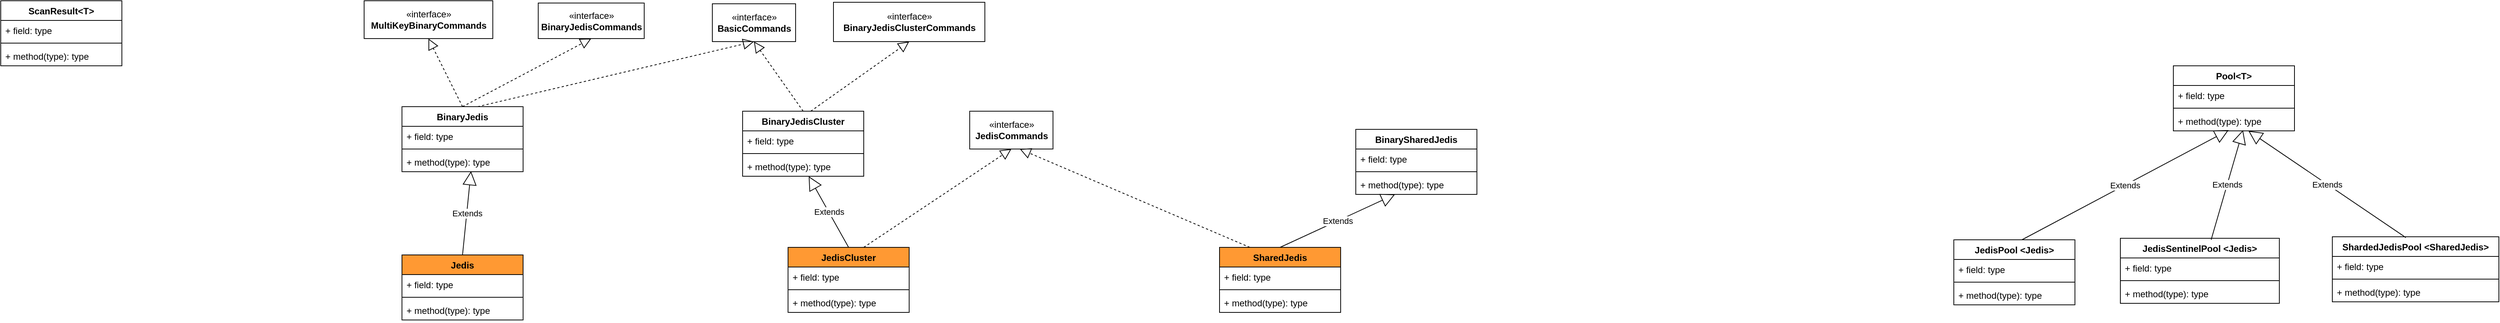 <mxfile version="13.9.8" type="device"><diagram id="zHo9ZQIUBLA-3ywJ099l" name="第 1 页"><mxGraphModel dx="1395" dy="704" grid="1" gridSize="10" guides="1" tooltips="1" connect="1" arrows="1" fold="1" page="1" pageScale="1" pageWidth="33000" pageHeight="46081" math="0" shadow="0"><root><mxCell id="0"/><mxCell id="1" parent="0"/><mxCell id="RMdQdGHedfBJhvrGw7xz-1" value="ScanResult&lt;T&gt;" style="swimlane;fontStyle=1;align=center;verticalAlign=top;childLayout=stackLayout;horizontal=1;startSize=26;horizontalStack=0;resizeParent=1;resizeParentMax=0;resizeLast=0;collapsible=1;marginBottom=0;" parent="1" vertex="1"><mxGeometry x="320" y="240" width="160" height="86" as="geometry"/></mxCell><mxCell id="RMdQdGHedfBJhvrGw7xz-2" value="+ field: type" style="text;strokeColor=none;fillColor=none;align=left;verticalAlign=top;spacingLeft=4;spacingRight=4;overflow=hidden;rotatable=0;points=[[0,0.5],[1,0.5]];portConstraint=eastwest;" parent="RMdQdGHedfBJhvrGw7xz-1" vertex="1"><mxGeometry y="26" width="160" height="26" as="geometry"/></mxCell><mxCell id="RMdQdGHedfBJhvrGw7xz-3" value="" style="line;strokeWidth=1;fillColor=none;align=left;verticalAlign=middle;spacingTop=-1;spacingLeft=3;spacingRight=3;rotatable=0;labelPosition=right;points=[];portConstraint=eastwest;" parent="RMdQdGHedfBJhvrGw7xz-1" vertex="1"><mxGeometry y="52" width="160" height="8" as="geometry"/></mxCell><mxCell id="RMdQdGHedfBJhvrGw7xz-4" value="+ method(type): type" style="text;strokeColor=none;fillColor=none;align=left;verticalAlign=top;spacingLeft=4;spacingRight=4;overflow=hidden;rotatable=0;points=[[0,0.5],[1,0.5]];portConstraint=eastwest;" parent="RMdQdGHedfBJhvrGw7xz-1" vertex="1"><mxGeometry y="60" width="160" height="26" as="geometry"/></mxCell><mxCell id="Lz0G5NmukoS1yir2PJES-1" value="JedisCluster" style="swimlane;fontStyle=1;align=center;verticalAlign=top;childLayout=stackLayout;horizontal=1;startSize=26;horizontalStack=0;resizeParent=1;resizeParentMax=0;resizeLast=0;collapsible=1;marginBottom=0;fillColor=#FF9933;" vertex="1" parent="1"><mxGeometry x="1360" y="566" width="160" height="86" as="geometry"/></mxCell><mxCell id="Lz0G5NmukoS1yir2PJES-9" value="Extends" style="endArrow=block;endSize=16;endFill=0;html=1;" edge="1" parent="Lz0G5NmukoS1yir2PJES-1" target="Lz0G5NmukoS1yir2PJES-8"><mxGeometry width="160" relative="1" as="geometry"><mxPoint x="80" as="sourcePoint"/><mxPoint x="240" as="targetPoint"/></mxGeometry></mxCell><mxCell id="Lz0G5NmukoS1yir2PJES-11" value="" style="endArrow=block;dashed=1;endFill=0;endSize=12;html=1;entryX=0.5;entryY=1;entryDx=0;entryDy=0;" edge="1" parent="Lz0G5NmukoS1yir2PJES-1" target="Lz0G5NmukoS1yir2PJES-10"><mxGeometry width="160" relative="1" as="geometry"><mxPoint x="100" as="sourcePoint"/><mxPoint x="260" as="targetPoint"/></mxGeometry></mxCell><mxCell id="Lz0G5NmukoS1yir2PJES-2" value="+ field: type" style="text;strokeColor=none;fillColor=none;align=left;verticalAlign=top;spacingLeft=4;spacingRight=4;overflow=hidden;rotatable=0;points=[[0,0.5],[1,0.5]];portConstraint=eastwest;" vertex="1" parent="Lz0G5NmukoS1yir2PJES-1"><mxGeometry y="26" width="160" height="26" as="geometry"/></mxCell><mxCell id="Lz0G5NmukoS1yir2PJES-3" value="" style="line;strokeWidth=1;fillColor=none;align=left;verticalAlign=middle;spacingTop=-1;spacingLeft=3;spacingRight=3;rotatable=0;labelPosition=right;points=[];portConstraint=eastwest;" vertex="1" parent="Lz0G5NmukoS1yir2PJES-1"><mxGeometry y="52" width="160" height="8" as="geometry"/></mxCell><mxCell id="Lz0G5NmukoS1yir2PJES-4" value="+ method(type): type" style="text;strokeColor=none;fillColor=none;align=left;verticalAlign=top;spacingLeft=4;spacingRight=4;overflow=hidden;rotatable=0;points=[[0,0.5],[1,0.5]];portConstraint=eastwest;" vertex="1" parent="Lz0G5NmukoS1yir2PJES-1"><mxGeometry y="60" width="160" height="26" as="geometry"/></mxCell><mxCell id="Lz0G5NmukoS1yir2PJES-5" value="BinaryJedisCluster" style="swimlane;fontStyle=1;align=center;verticalAlign=top;childLayout=stackLayout;horizontal=1;startSize=26;horizontalStack=0;resizeParent=1;resizeParentMax=0;resizeLast=0;collapsible=1;marginBottom=0;" vertex="1" parent="1"><mxGeometry x="1300" y="386" width="160" height="86" as="geometry"/></mxCell><mxCell id="Lz0G5NmukoS1yir2PJES-15" value="" style="endArrow=block;dashed=1;endFill=0;endSize=12;html=1;entryX=0.5;entryY=1;entryDx=0;entryDy=0;" edge="1" parent="Lz0G5NmukoS1yir2PJES-5" target="Lz0G5NmukoS1yir2PJES-12"><mxGeometry width="160" relative="1" as="geometry"><mxPoint x="80" as="sourcePoint"/><mxPoint x="240" as="targetPoint"/></mxGeometry></mxCell><mxCell id="Lz0G5NmukoS1yir2PJES-18" value="" style="endArrow=block;dashed=1;endFill=0;endSize=12;html=1;entryX=0.5;entryY=1;entryDx=0;entryDy=0;" edge="1" parent="Lz0G5NmukoS1yir2PJES-5" target="Lz0G5NmukoS1yir2PJES-16"><mxGeometry width="160" relative="1" as="geometry"><mxPoint x="90" as="sourcePoint"/><mxPoint x="250" as="targetPoint"/></mxGeometry></mxCell><mxCell id="Lz0G5NmukoS1yir2PJES-6" value="+ field: type" style="text;strokeColor=none;fillColor=none;align=left;verticalAlign=top;spacingLeft=4;spacingRight=4;overflow=hidden;rotatable=0;points=[[0,0.5],[1,0.5]];portConstraint=eastwest;" vertex="1" parent="Lz0G5NmukoS1yir2PJES-5"><mxGeometry y="26" width="160" height="26" as="geometry"/></mxCell><mxCell id="Lz0G5NmukoS1yir2PJES-7" value="" style="line;strokeWidth=1;fillColor=none;align=left;verticalAlign=middle;spacingTop=-1;spacingLeft=3;spacingRight=3;rotatable=0;labelPosition=right;points=[];portConstraint=eastwest;" vertex="1" parent="Lz0G5NmukoS1yir2PJES-5"><mxGeometry y="52" width="160" height="8" as="geometry"/></mxCell><mxCell id="Lz0G5NmukoS1yir2PJES-8" value="+ method(type): type" style="text;strokeColor=none;fillColor=none;align=left;verticalAlign=top;spacingLeft=4;spacingRight=4;overflow=hidden;rotatable=0;points=[[0,0.5],[1,0.5]];portConstraint=eastwest;" vertex="1" parent="Lz0G5NmukoS1yir2PJES-5"><mxGeometry y="60" width="160" height="26" as="geometry"/></mxCell><mxCell id="Lz0G5NmukoS1yir2PJES-10" value="«interface»&lt;br&gt;&lt;b&gt;JedisCommands&lt;/b&gt;" style="html=1;" vertex="1" parent="1"><mxGeometry x="1600" y="386" width="110" height="50" as="geometry"/></mxCell><mxCell id="Lz0G5NmukoS1yir2PJES-12" value="«interface»&lt;br&gt;&lt;b&gt;BasicCommands&lt;/b&gt;" style="html=1;" vertex="1" parent="1"><mxGeometry x="1260" y="244" width="110" height="50" as="geometry"/></mxCell><mxCell id="Lz0G5NmukoS1yir2PJES-16" value="«interface»&lt;br&gt;&lt;b&gt;BinaryJedisClusterCommands&lt;/b&gt;" style="html=1;" vertex="1" parent="1"><mxGeometry x="1420" y="242" width="200" height="52" as="geometry"/></mxCell><mxCell id="Lz0G5NmukoS1yir2PJES-19" value="Jedis" style="swimlane;fontStyle=1;align=center;verticalAlign=top;childLayout=stackLayout;horizontal=1;startSize=26;horizontalStack=0;resizeParent=1;resizeParentMax=0;resizeLast=0;collapsible=1;marginBottom=0;fillColor=#FF9933;" vertex="1" parent="1"><mxGeometry x="850" y="576" width="160" height="86" as="geometry"/></mxCell><mxCell id="Lz0G5NmukoS1yir2PJES-20" value="+ field: type" style="text;strokeColor=none;fillColor=none;align=left;verticalAlign=top;spacingLeft=4;spacingRight=4;overflow=hidden;rotatable=0;points=[[0,0.5],[1,0.5]];portConstraint=eastwest;" vertex="1" parent="Lz0G5NmukoS1yir2PJES-19"><mxGeometry y="26" width="160" height="26" as="geometry"/></mxCell><mxCell id="Lz0G5NmukoS1yir2PJES-21" value="" style="line;strokeWidth=1;fillColor=none;align=left;verticalAlign=middle;spacingTop=-1;spacingLeft=3;spacingRight=3;rotatable=0;labelPosition=right;points=[];portConstraint=eastwest;" vertex="1" parent="Lz0G5NmukoS1yir2PJES-19"><mxGeometry y="52" width="160" height="8" as="geometry"/></mxCell><mxCell id="Lz0G5NmukoS1yir2PJES-22" value="+ method(type): type" style="text;strokeColor=none;fillColor=none;align=left;verticalAlign=top;spacingLeft=4;spacingRight=4;overflow=hidden;rotatable=0;points=[[0,0.5],[1,0.5]];portConstraint=eastwest;" vertex="1" parent="Lz0G5NmukoS1yir2PJES-19"><mxGeometry y="60" width="160" height="26" as="geometry"/></mxCell><mxCell id="Lz0G5NmukoS1yir2PJES-23" value="BinaryJedis" style="swimlane;fontStyle=1;align=center;verticalAlign=top;childLayout=stackLayout;horizontal=1;startSize=26;horizontalStack=0;resizeParent=1;resizeParentMax=0;resizeLast=0;collapsible=1;marginBottom=0;" vertex="1" parent="1"><mxGeometry x="850" y="380" width="160" height="86" as="geometry"/></mxCell><mxCell id="Lz0G5NmukoS1yir2PJES-28" value="" style="endArrow=block;dashed=1;endFill=0;endSize=12;html=1;entryX=0.5;entryY=1;entryDx=0;entryDy=0;" edge="1" parent="Lz0G5NmukoS1yir2PJES-23" target="Lz0G5NmukoS1yir2PJES-12"><mxGeometry width="160" relative="1" as="geometry"><mxPoint x="100" as="sourcePoint"/><mxPoint x="260" as="targetPoint"/></mxGeometry></mxCell><mxCell id="Lz0G5NmukoS1yir2PJES-32" value="" style="endArrow=block;dashed=1;endFill=0;endSize=12;html=1;entryX=0.5;entryY=1;entryDx=0;entryDy=0;" edge="1" parent="Lz0G5NmukoS1yir2PJES-23" target="Lz0G5NmukoS1yir2PJES-31"><mxGeometry width="160" relative="1" as="geometry"><mxPoint x="80" as="sourcePoint"/><mxPoint x="240" as="targetPoint"/></mxGeometry></mxCell><mxCell id="Lz0G5NmukoS1yir2PJES-24" value="+ field: type" style="text;strokeColor=none;fillColor=none;align=left;verticalAlign=top;spacingLeft=4;spacingRight=4;overflow=hidden;rotatable=0;points=[[0,0.5],[1,0.5]];portConstraint=eastwest;" vertex="1" parent="Lz0G5NmukoS1yir2PJES-23"><mxGeometry y="26" width="160" height="26" as="geometry"/></mxCell><mxCell id="Lz0G5NmukoS1yir2PJES-25" value="" style="line;strokeWidth=1;fillColor=none;align=left;verticalAlign=middle;spacingTop=-1;spacingLeft=3;spacingRight=3;rotatable=0;labelPosition=right;points=[];portConstraint=eastwest;" vertex="1" parent="Lz0G5NmukoS1yir2PJES-23"><mxGeometry y="52" width="160" height="8" as="geometry"/></mxCell><mxCell id="Lz0G5NmukoS1yir2PJES-26" value="+ method(type): type" style="text;strokeColor=none;fillColor=none;align=left;verticalAlign=top;spacingLeft=4;spacingRight=4;overflow=hidden;rotatable=0;points=[[0,0.5],[1,0.5]];portConstraint=eastwest;" vertex="1" parent="Lz0G5NmukoS1yir2PJES-23"><mxGeometry y="60" width="160" height="26" as="geometry"/></mxCell><mxCell id="Lz0G5NmukoS1yir2PJES-27" value="Extends" style="endArrow=block;endSize=16;endFill=0;html=1;entryX=0.57;entryY=0.974;entryDx=0;entryDy=0;entryPerimeter=0;exitX=0.5;exitY=0;exitDx=0;exitDy=0;" edge="1" parent="1" source="Lz0G5NmukoS1yir2PJES-19" target="Lz0G5NmukoS1yir2PJES-26"><mxGeometry width="160" relative="1" as="geometry"><mxPoint x="1030" y="570" as="sourcePoint"/><mxPoint x="1190" y="570" as="targetPoint"/></mxGeometry></mxCell><mxCell id="Lz0G5NmukoS1yir2PJES-29" value="«interface»&lt;br&gt;&lt;b&gt;BinaryJedisCommands&lt;/b&gt;" style="html=1;" vertex="1" parent="1"><mxGeometry x="1030" y="243" width="140" height="47" as="geometry"/></mxCell><mxCell id="Lz0G5NmukoS1yir2PJES-30" value="" style="endArrow=block;dashed=1;endFill=0;endSize=12;html=1;entryX=0.5;entryY=1;entryDx=0;entryDy=0;exitX=0.5;exitY=0;exitDx=0;exitDy=0;" edge="1" parent="1" source="Lz0G5NmukoS1yir2PJES-23" target="Lz0G5NmukoS1yir2PJES-29"><mxGeometry width="160" relative="1" as="geometry"><mxPoint x="1100" y="390" as="sourcePoint"/><mxPoint x="1260" y="390" as="targetPoint"/></mxGeometry></mxCell><mxCell id="Lz0G5NmukoS1yir2PJES-31" value="«interface»&lt;br&gt;&lt;b&gt;MultiKeyBinaryCommands&lt;/b&gt;" style="html=1;" vertex="1" parent="1"><mxGeometry x="800" y="240" width="170" height="50" as="geometry"/></mxCell><mxCell id="Lz0G5NmukoS1yir2PJES-33" value="Pool&lt;T&gt;" style="swimlane;fontStyle=1;align=center;verticalAlign=top;childLayout=stackLayout;horizontal=1;startSize=26;horizontalStack=0;resizeParent=1;resizeParentMax=0;resizeLast=0;collapsible=1;marginBottom=0;fillColor=#FFFFFF;" vertex="1" parent="1"><mxGeometry x="3190" y="326" width="160" height="86" as="geometry"/></mxCell><mxCell id="Lz0G5NmukoS1yir2PJES-34" value="+ field: type" style="text;strokeColor=none;fillColor=none;align=left;verticalAlign=top;spacingLeft=4;spacingRight=4;overflow=hidden;rotatable=0;points=[[0,0.5],[1,0.5]];portConstraint=eastwest;" vertex="1" parent="Lz0G5NmukoS1yir2PJES-33"><mxGeometry y="26" width="160" height="26" as="geometry"/></mxCell><mxCell id="Lz0G5NmukoS1yir2PJES-35" value="" style="line;strokeWidth=1;fillColor=none;align=left;verticalAlign=middle;spacingTop=-1;spacingLeft=3;spacingRight=3;rotatable=0;labelPosition=right;points=[];portConstraint=eastwest;" vertex="1" parent="Lz0G5NmukoS1yir2PJES-33"><mxGeometry y="52" width="160" height="8" as="geometry"/></mxCell><mxCell id="Lz0G5NmukoS1yir2PJES-36" value="+ method(type): type" style="text;strokeColor=none;fillColor=none;align=left;verticalAlign=top;spacingLeft=4;spacingRight=4;overflow=hidden;rotatable=0;points=[[0,0.5],[1,0.5]];portConstraint=eastwest;" vertex="1" parent="Lz0G5NmukoS1yir2PJES-33"><mxGeometry y="60" width="160" height="26" as="geometry"/></mxCell><mxCell id="Lz0G5NmukoS1yir2PJES-37" value="JedisPool &lt;Jedis&gt;" style="swimlane;fontStyle=1;align=center;verticalAlign=top;childLayout=stackLayout;horizontal=1;startSize=26;horizontalStack=0;resizeParent=1;resizeParentMax=0;resizeLast=0;collapsible=1;marginBottom=0;fillColor=#FFFFFF;" vertex="1" parent="1"><mxGeometry x="2900" y="556" width="160" height="86" as="geometry"/></mxCell><mxCell id="Lz0G5NmukoS1yir2PJES-41" value="Extends" style="endArrow=block;endSize=16;endFill=0;html=1;entryX=0.456;entryY=0.962;entryDx=0;entryDy=0;entryPerimeter=0;" edge="1" parent="Lz0G5NmukoS1yir2PJES-37" target="Lz0G5NmukoS1yir2PJES-36"><mxGeometry width="160" relative="1" as="geometry"><mxPoint x="90" as="sourcePoint"/><mxPoint x="250" as="targetPoint"/></mxGeometry></mxCell><mxCell id="Lz0G5NmukoS1yir2PJES-38" value="+ field: type" style="text;strokeColor=none;fillColor=none;align=left;verticalAlign=top;spacingLeft=4;spacingRight=4;overflow=hidden;rotatable=0;points=[[0,0.5],[1,0.5]];portConstraint=eastwest;" vertex="1" parent="Lz0G5NmukoS1yir2PJES-37"><mxGeometry y="26" width="160" height="26" as="geometry"/></mxCell><mxCell id="Lz0G5NmukoS1yir2PJES-39" value="" style="line;strokeWidth=1;fillColor=none;align=left;verticalAlign=middle;spacingTop=-1;spacingLeft=3;spacingRight=3;rotatable=0;labelPosition=right;points=[];portConstraint=eastwest;" vertex="1" parent="Lz0G5NmukoS1yir2PJES-37"><mxGeometry y="52" width="160" height="8" as="geometry"/></mxCell><mxCell id="Lz0G5NmukoS1yir2PJES-40" value="+ method(type): type" style="text;strokeColor=none;fillColor=none;align=left;verticalAlign=top;spacingLeft=4;spacingRight=4;overflow=hidden;rotatable=0;points=[[0,0.5],[1,0.5]];portConstraint=eastwest;" vertex="1" parent="Lz0G5NmukoS1yir2PJES-37"><mxGeometry y="60" width="160" height="26" as="geometry"/></mxCell><mxCell id="Lz0G5NmukoS1yir2PJES-42" value="JedisSentinelPool &lt;Jedis&gt;" style="swimlane;fontStyle=1;align=center;verticalAlign=top;childLayout=stackLayout;horizontal=1;startSize=26;horizontalStack=0;resizeParent=1;resizeParentMax=0;resizeLast=0;collapsible=1;marginBottom=0;fillColor=#FFFFFF;" vertex="1" parent="1"><mxGeometry x="3120" y="554" width="210" height="86" as="geometry"/></mxCell><mxCell id="Lz0G5NmukoS1yir2PJES-43" value="+ field: type" style="text;strokeColor=none;fillColor=none;align=left;verticalAlign=top;spacingLeft=4;spacingRight=4;overflow=hidden;rotatable=0;points=[[0,0.5],[1,0.5]];portConstraint=eastwest;" vertex="1" parent="Lz0G5NmukoS1yir2PJES-42"><mxGeometry y="26" width="210" height="26" as="geometry"/></mxCell><mxCell id="Lz0G5NmukoS1yir2PJES-44" value="" style="line;strokeWidth=1;fillColor=none;align=left;verticalAlign=middle;spacingTop=-1;spacingLeft=3;spacingRight=3;rotatable=0;labelPosition=right;points=[];portConstraint=eastwest;" vertex="1" parent="Lz0G5NmukoS1yir2PJES-42"><mxGeometry y="52" width="210" height="8" as="geometry"/></mxCell><mxCell id="Lz0G5NmukoS1yir2PJES-45" value="+ method(type): type" style="text;strokeColor=none;fillColor=none;align=left;verticalAlign=top;spacingLeft=4;spacingRight=4;overflow=hidden;rotatable=0;points=[[0,0.5],[1,0.5]];portConstraint=eastwest;" vertex="1" parent="Lz0G5NmukoS1yir2PJES-42"><mxGeometry y="60" width="210" height="26" as="geometry"/></mxCell><mxCell id="Lz0G5NmukoS1yir2PJES-46" value="Extends" style="endArrow=block;endSize=16;endFill=0;html=1;entryX=0.575;entryY=0.962;entryDx=0;entryDy=0;entryPerimeter=0;exitX=0.571;exitY=0.023;exitDx=0;exitDy=0;exitPerimeter=0;" edge="1" parent="1" source="Lz0G5NmukoS1yir2PJES-42" target="Lz0G5NmukoS1yir2PJES-36"><mxGeometry width="160" relative="1" as="geometry"><mxPoint x="3230" y="556" as="sourcePoint"/><mxPoint x="3390" y="556" as="targetPoint"/></mxGeometry></mxCell><mxCell id="Lz0G5NmukoS1yir2PJES-47" value="ShardedJedisPool &lt;SharedJedis&gt;" style="swimlane;fontStyle=1;align=center;verticalAlign=top;childLayout=stackLayout;horizontal=1;startSize=26;horizontalStack=0;resizeParent=1;resizeParentMax=0;resizeLast=0;collapsible=1;marginBottom=0;fillColor=#FFFFFF;" vertex="1" parent="1"><mxGeometry x="3400" y="552" width="220" height="86" as="geometry"/></mxCell><mxCell id="Lz0G5NmukoS1yir2PJES-48" value="+ field: type" style="text;strokeColor=none;fillColor=none;align=left;verticalAlign=top;spacingLeft=4;spacingRight=4;overflow=hidden;rotatable=0;points=[[0,0.5],[1,0.5]];portConstraint=eastwest;" vertex="1" parent="Lz0G5NmukoS1yir2PJES-47"><mxGeometry y="26" width="220" height="26" as="geometry"/></mxCell><mxCell id="Lz0G5NmukoS1yir2PJES-49" value="" style="line;strokeWidth=1;fillColor=none;align=left;verticalAlign=middle;spacingTop=-1;spacingLeft=3;spacingRight=3;rotatable=0;labelPosition=right;points=[];portConstraint=eastwest;" vertex="1" parent="Lz0G5NmukoS1yir2PJES-47"><mxGeometry y="52" width="220" height="8" as="geometry"/></mxCell><mxCell id="Lz0G5NmukoS1yir2PJES-50" value="+ method(type): type" style="text;strokeColor=none;fillColor=none;align=left;verticalAlign=top;spacingLeft=4;spacingRight=4;overflow=hidden;rotatable=0;points=[[0,0.5],[1,0.5]];portConstraint=eastwest;" vertex="1" parent="Lz0G5NmukoS1yir2PJES-47"><mxGeometry y="60" width="220" height="26" as="geometry"/></mxCell><mxCell id="Lz0G5NmukoS1yir2PJES-51" value="Extends" style="endArrow=block;endSize=16;endFill=0;html=1;exitX=0.441;exitY=0.012;exitDx=0;exitDy=0;exitPerimeter=0;" edge="1" parent="1" source="Lz0G5NmukoS1yir2PJES-47" target="Lz0G5NmukoS1yir2PJES-36"><mxGeometry width="160" relative="1" as="geometry"><mxPoint x="3520" y="526" as="sourcePoint"/><mxPoint x="3680" y="526" as="targetPoint"/></mxGeometry></mxCell><mxCell id="Lz0G5NmukoS1yir2PJES-52" value="SharedJedis" style="swimlane;fontStyle=1;align=center;verticalAlign=top;childLayout=stackLayout;horizontal=1;startSize=26;horizontalStack=0;resizeParent=1;resizeParentMax=0;resizeLast=0;collapsible=1;marginBottom=0;fillColor=#FF9933;" vertex="1" parent="1"><mxGeometry x="1930" y="566" width="160" height="86" as="geometry"/></mxCell><mxCell id="Lz0G5NmukoS1yir2PJES-53" value="+ field: type" style="text;strokeColor=none;fillColor=none;align=left;verticalAlign=top;spacingLeft=4;spacingRight=4;overflow=hidden;rotatable=0;points=[[0,0.5],[1,0.5]];portConstraint=eastwest;" vertex="1" parent="Lz0G5NmukoS1yir2PJES-52"><mxGeometry y="26" width="160" height="26" as="geometry"/></mxCell><mxCell id="Lz0G5NmukoS1yir2PJES-54" value="" style="line;strokeWidth=1;fillColor=none;align=left;verticalAlign=middle;spacingTop=-1;spacingLeft=3;spacingRight=3;rotatable=0;labelPosition=right;points=[];portConstraint=eastwest;" vertex="1" parent="Lz0G5NmukoS1yir2PJES-52"><mxGeometry y="52" width="160" height="8" as="geometry"/></mxCell><mxCell id="Lz0G5NmukoS1yir2PJES-55" value="+ method(type): type" style="text;strokeColor=none;fillColor=none;align=left;verticalAlign=top;spacingLeft=4;spacingRight=4;overflow=hidden;rotatable=0;points=[[0,0.5],[1,0.5]];portConstraint=eastwest;" vertex="1" parent="Lz0G5NmukoS1yir2PJES-52"><mxGeometry y="60" width="160" height="26" as="geometry"/></mxCell><mxCell id="Lz0G5NmukoS1yir2PJES-56" value="BinarySharedJedis" style="swimlane;fontStyle=1;align=center;verticalAlign=top;childLayout=stackLayout;horizontal=1;startSize=26;horizontalStack=0;resizeParent=1;resizeParentMax=0;resizeLast=0;collapsible=1;marginBottom=0;fillColor=#FFFFFF;" vertex="1" parent="1"><mxGeometry x="2110" y="410" width="160" height="86" as="geometry"/></mxCell><mxCell id="Lz0G5NmukoS1yir2PJES-57" value="+ field: type" style="text;strokeColor=none;fillColor=none;align=left;verticalAlign=top;spacingLeft=4;spacingRight=4;overflow=hidden;rotatable=0;points=[[0,0.5],[1,0.5]];portConstraint=eastwest;" vertex="1" parent="Lz0G5NmukoS1yir2PJES-56"><mxGeometry y="26" width="160" height="26" as="geometry"/></mxCell><mxCell id="Lz0G5NmukoS1yir2PJES-58" value="" style="line;strokeWidth=1;fillColor=none;align=left;verticalAlign=middle;spacingTop=-1;spacingLeft=3;spacingRight=3;rotatable=0;labelPosition=right;points=[];portConstraint=eastwest;" vertex="1" parent="Lz0G5NmukoS1yir2PJES-56"><mxGeometry y="52" width="160" height="8" as="geometry"/></mxCell><mxCell id="Lz0G5NmukoS1yir2PJES-59" value="+ method(type): type" style="text;strokeColor=none;fillColor=none;align=left;verticalAlign=top;spacingLeft=4;spacingRight=4;overflow=hidden;rotatable=0;points=[[0,0.5],[1,0.5]];portConstraint=eastwest;" vertex="1" parent="Lz0G5NmukoS1yir2PJES-56"><mxGeometry y="60" width="160" height="26" as="geometry"/></mxCell><mxCell id="Lz0G5NmukoS1yir2PJES-60" value="Extends" style="endArrow=block;endSize=16;endFill=0;html=1;exitX=0.5;exitY=0;exitDx=0;exitDy=0;" edge="1" parent="1" source="Lz0G5NmukoS1yir2PJES-52" target="Lz0G5NmukoS1yir2PJES-59"><mxGeometry width="160" relative="1" as="geometry"><mxPoint x="2050" y="566" as="sourcePoint"/><mxPoint x="2210" y="566" as="targetPoint"/></mxGeometry></mxCell><mxCell id="Lz0G5NmukoS1yir2PJES-61" value="" style="endArrow=block;dashed=1;endFill=0;endSize=12;html=1;entryX=0.602;entryY=1;entryDx=0;entryDy=0;entryPerimeter=0;exitX=0.25;exitY=0;exitDx=0;exitDy=0;" edge="1" parent="1" source="Lz0G5NmukoS1yir2PJES-52" target="Lz0G5NmukoS1yir2PJES-10"><mxGeometry width="160" relative="1" as="geometry"><mxPoint x="2010" y="570" as="sourcePoint"/><mxPoint x="2170" y="570" as="targetPoint"/></mxGeometry></mxCell></root></mxGraphModel></diagram></mxfile>